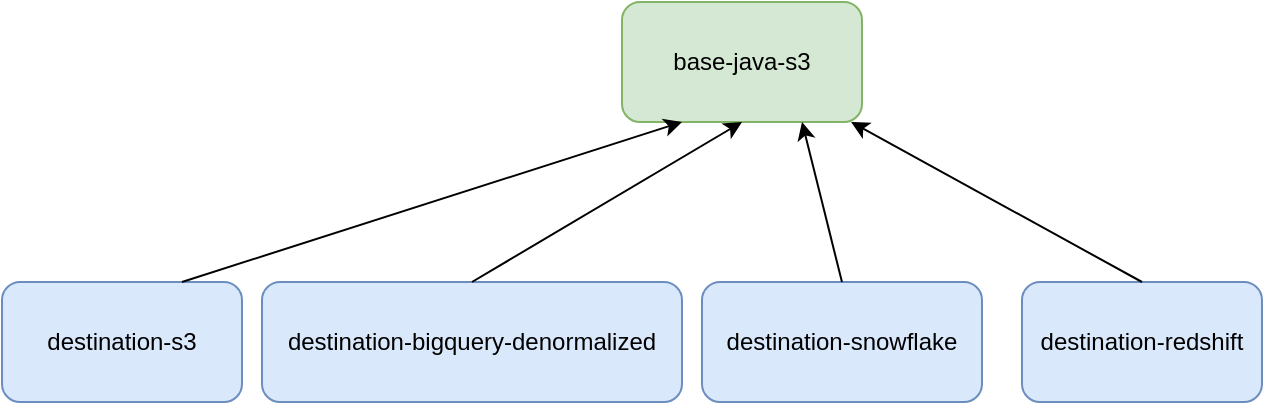 <mxfile version="20.5.3" type="github"><diagram id="PSg_fk0WVUxaqB9urP5w" name="Page-1"><mxGraphModel dx="1297" dy="868" grid="1" gridSize="10" guides="1" tooltips="1" connect="1" arrows="1" fold="1" page="1" pageScale="1" pageWidth="827" pageHeight="1169" math="0" shadow="0"><root><mxCell id="0"/><mxCell id="1" parent="0"/><mxCell id="6jI25nWOxOZ3Z-c5gGSb-1" value="base-java-s3" style="rounded=1;whiteSpace=wrap;html=1;fillColor=#d5e8d4;strokeColor=#82b366;" vertex="1" parent="1"><mxGeometry x="320" y="210" width="120" height="60" as="geometry"/></mxCell><mxCell id="6jI25nWOxOZ3Z-c5gGSb-2" value="destination-s3" style="rounded=1;whiteSpace=wrap;html=1;fillColor=#dae8fc;strokeColor=#6c8ebf;" vertex="1" parent="1"><mxGeometry x="10" y="350" width="120" height="60" as="geometry"/></mxCell><mxCell id="6jI25nWOxOZ3Z-c5gGSb-4" value="" style="endArrow=classic;html=1;rounded=0;exitX=0.75;exitY=0;exitDx=0;exitDy=0;entryX=0.25;entryY=1;entryDx=0;entryDy=0;" edge="1" parent="1" source="6jI25nWOxOZ3Z-c5gGSb-2" target="6jI25nWOxOZ3Z-c5gGSb-1"><mxGeometry width="50" height="50" relative="1" as="geometry"><mxPoint x="270" y="320" as="sourcePoint"/><mxPoint x="320" y="270" as="targetPoint"/></mxGeometry></mxCell><mxCell id="6jI25nWOxOZ3Z-c5gGSb-5" value="destination-bigquery-denormalized" style="rounded=1;whiteSpace=wrap;html=1;fillColor=#dae8fc;strokeColor=#6c8ebf;" vertex="1" parent="1"><mxGeometry x="140" y="350" width="210" height="60" as="geometry"/></mxCell><mxCell id="6jI25nWOxOZ3Z-c5gGSb-6" value="" style="endArrow=classic;html=1;rounded=0;exitX=0.5;exitY=0;exitDx=0;exitDy=0;entryX=0.5;entryY=1;entryDx=0;entryDy=0;" edge="1" parent="1" source="6jI25nWOxOZ3Z-c5gGSb-5" target="6jI25nWOxOZ3Z-c5gGSb-1"><mxGeometry width="50" height="50" relative="1" as="geometry"><mxPoint x="390" y="470" as="sourcePoint"/><mxPoint x="440" y="420" as="targetPoint"/></mxGeometry></mxCell><mxCell id="6jI25nWOxOZ3Z-c5gGSb-7" value="destination-snowflake" style="rounded=1;whiteSpace=wrap;html=1;fillColor=#dae8fc;strokeColor=#6c8ebf;" vertex="1" parent="1"><mxGeometry x="360" y="350" width="140" height="60" as="geometry"/></mxCell><mxCell id="6jI25nWOxOZ3Z-c5gGSb-8" value="" style="endArrow=classic;html=1;rounded=0;entryX=0.75;entryY=1;entryDx=0;entryDy=0;exitX=0.5;exitY=0;exitDx=0;exitDy=0;" edge="1" parent="1" source="6jI25nWOxOZ3Z-c5gGSb-7" target="6jI25nWOxOZ3Z-c5gGSb-1"><mxGeometry width="50" height="50" relative="1" as="geometry"><mxPoint x="390" y="470" as="sourcePoint"/><mxPoint x="440" y="420" as="targetPoint"/></mxGeometry></mxCell><mxCell id="6jI25nWOxOZ3Z-c5gGSb-9" value="destination-redshift" style="rounded=1;whiteSpace=wrap;html=1;fillColor=#dae8fc;strokeColor=#6c8ebf;" vertex="1" parent="1"><mxGeometry x="520" y="350" width="120" height="60" as="geometry"/></mxCell><mxCell id="6jI25nWOxOZ3Z-c5gGSb-10" value="" style="endArrow=classic;html=1;rounded=0;exitX=0.5;exitY=0;exitDx=0;exitDy=0;" edge="1" parent="1" source="6jI25nWOxOZ3Z-c5gGSb-9" target="6jI25nWOxOZ3Z-c5gGSb-1"><mxGeometry width="50" height="50" relative="1" as="geometry"><mxPoint x="560" y="310" as="sourcePoint"/><mxPoint x="440" y="270" as="targetPoint"/></mxGeometry></mxCell></root></mxGraphModel></diagram></mxfile>